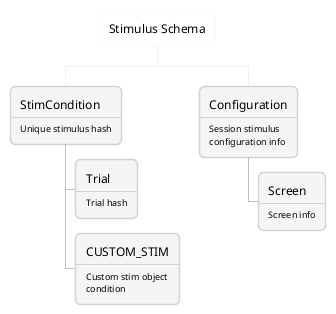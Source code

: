 @startwbs
<style>
node {
    LineColor lightgray
    BackgroundColor whitesmoke
    RoundCorner 10
    MaximumWidth 100
}
arrow {
  // Targetting only connector between Mexico-Chihuahua and USA-Texas
  LineColor gray
  LineThickness .5
}
:depth(0) {
  BackgroundColor White
  RoundCorner 0
  Shadowing 0
  LineThickness 0
 }
}
</style>
* Stimulus Schema
** StimCondition\n----\n<size:9>Unique stimulus hash</size>
*** Trial\n----\n<size:9>Trial hash</size>
*** CUSTOM_STIM\n----\n<size:9>Custom stim object </size> \n<size:9>condition</size>
** Configuration\n----\n<size:9>Session stimulus configuration info</size>
*** Screen\n----\n<size:9>Screen info</size>
@endwbs
